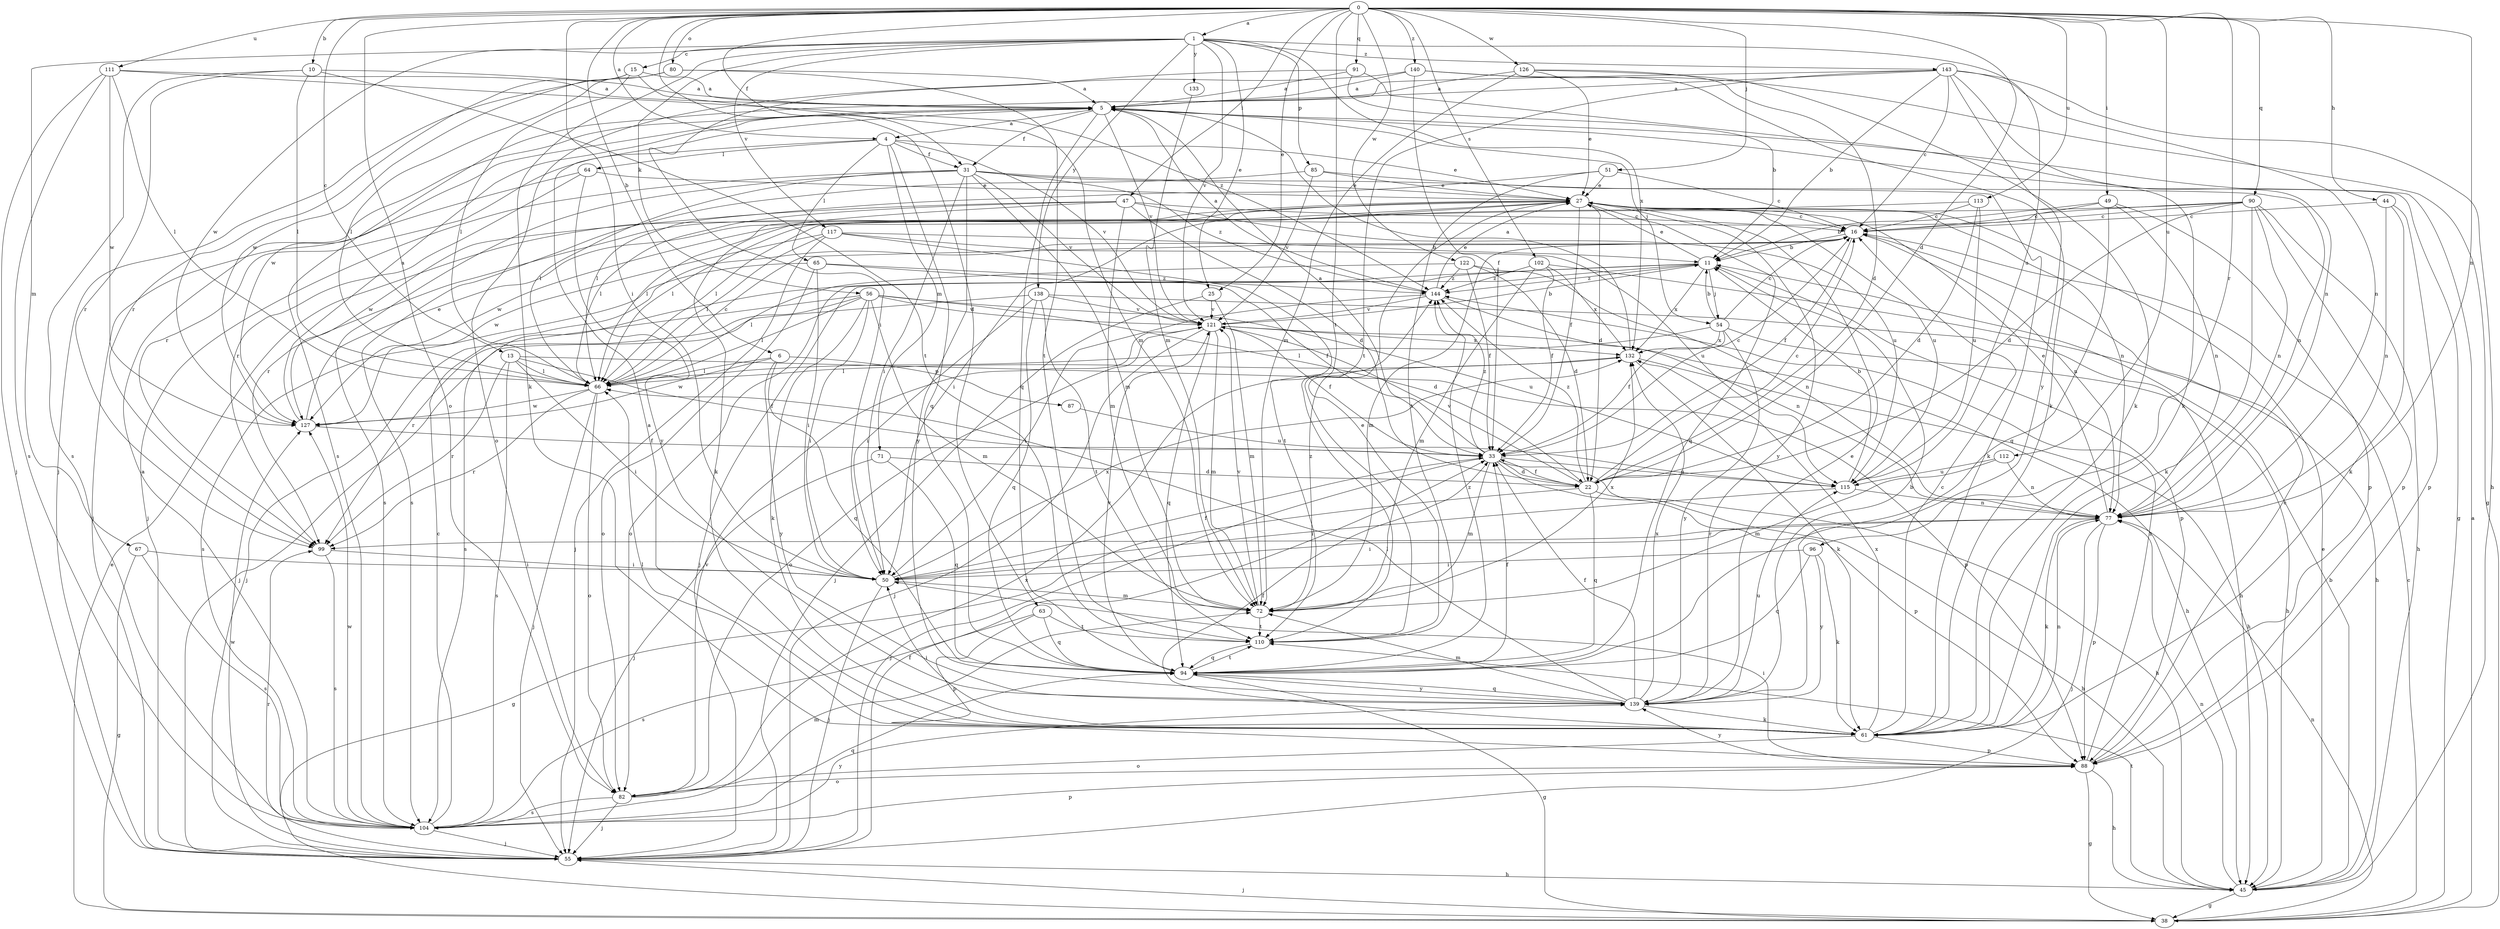 strict digraph  {
0;
1;
4;
5;
6;
10;
11;
13;
15;
16;
22;
25;
27;
31;
33;
38;
44;
45;
47;
49;
50;
51;
54;
55;
56;
61;
63;
64;
65;
66;
67;
71;
72;
77;
80;
82;
85;
87;
88;
90;
91;
94;
96;
99;
102;
104;
110;
111;
112;
113;
115;
117;
121;
122;
126;
127;
132;
133;
138;
139;
140;
143;
144;
0 -> 1  [label=a];
0 -> 4  [label=a];
0 -> 6  [label=b];
0 -> 10  [label=b];
0 -> 13  [label=c];
0 -> 22  [label=d];
0 -> 25  [label=e];
0 -> 31  [label=f];
0 -> 44  [label=h];
0 -> 47  [label=i];
0 -> 49  [label=i];
0 -> 50  [label=i];
0 -> 51  [label=j];
0 -> 63  [label=l];
0 -> 77  [label=n];
0 -> 80  [label=o];
0 -> 82  [label=o];
0 -> 90  [label=q];
0 -> 91  [label=q];
0 -> 96  [label=r];
0 -> 102  [label=s];
0 -> 110  [label=t];
0 -> 111  [label=u];
0 -> 112  [label=u];
0 -> 113  [label=u];
0 -> 122  [label=w];
0 -> 126  [label=w];
0 -> 140  [label=z];
1 -> 15  [label=c];
1 -> 25  [label=e];
1 -> 56  [label=k];
1 -> 61  [label=k];
1 -> 67  [label=m];
1 -> 85  [label=p];
1 -> 115  [label=u];
1 -> 117  [label=v];
1 -> 121  [label=v];
1 -> 127  [label=w];
1 -> 132  [label=x];
1 -> 133  [label=y];
1 -> 138  [label=y];
1 -> 143  [label=z];
4 -> 27  [label=e];
4 -> 31  [label=f];
4 -> 64  [label=l];
4 -> 65  [label=l];
4 -> 71  [label=m];
4 -> 94  [label=q];
4 -> 99  [label=r];
4 -> 121  [label=v];
5 -> 4  [label=a];
5 -> 31  [label=f];
5 -> 38  [label=g];
5 -> 54  [label=j];
5 -> 94  [label=q];
5 -> 121  [label=v];
5 -> 127  [label=w];
6 -> 66  [label=l];
6 -> 87  [label=p];
6 -> 94  [label=q];
6 -> 127  [label=w];
6 -> 139  [label=y];
10 -> 5  [label=a];
10 -> 66  [label=l];
10 -> 99  [label=r];
10 -> 104  [label=s];
10 -> 110  [label=t];
11 -> 27  [label=e];
11 -> 54  [label=j];
11 -> 55  [label=j];
11 -> 82  [label=o];
11 -> 88  [label=p];
11 -> 104  [label=s];
11 -> 132  [label=x];
11 -> 144  [label=z];
13 -> 33  [label=f];
13 -> 50  [label=i];
13 -> 66  [label=l];
13 -> 88  [label=p];
13 -> 99  [label=r];
13 -> 104  [label=s];
15 -> 5  [label=a];
15 -> 66  [label=l];
15 -> 72  [label=m];
15 -> 99  [label=r];
15 -> 127  [label=w];
16 -> 11  [label=b];
16 -> 33  [label=f];
16 -> 72  [label=m];
16 -> 77  [label=n];
22 -> 16  [label=c];
22 -> 33  [label=f];
22 -> 38  [label=g];
22 -> 45  [label=h];
22 -> 94  [label=q];
22 -> 121  [label=v];
22 -> 144  [label=z];
25 -> 55  [label=j];
25 -> 72  [label=m];
25 -> 121  [label=v];
27 -> 16  [label=c];
27 -> 22  [label=d];
27 -> 33  [label=f];
27 -> 50  [label=i];
27 -> 66  [label=l];
27 -> 77  [label=n];
27 -> 94  [label=q];
27 -> 99  [label=r];
27 -> 115  [label=u];
27 -> 139  [label=y];
31 -> 27  [label=e];
31 -> 50  [label=i];
31 -> 55  [label=j];
31 -> 66  [label=l];
31 -> 72  [label=m];
31 -> 77  [label=n];
31 -> 104  [label=s];
31 -> 121  [label=v];
31 -> 139  [label=y];
31 -> 144  [label=z];
33 -> 5  [label=a];
33 -> 16  [label=c];
33 -> 22  [label=d];
33 -> 45  [label=h];
33 -> 55  [label=j];
33 -> 72  [label=m];
33 -> 88  [label=p];
33 -> 115  [label=u];
33 -> 144  [label=z];
38 -> 5  [label=a];
38 -> 16  [label=c];
38 -> 27  [label=e];
38 -> 55  [label=j];
38 -> 77  [label=n];
44 -> 16  [label=c];
44 -> 61  [label=k];
44 -> 77  [label=n];
44 -> 88  [label=p];
45 -> 11  [label=b];
45 -> 27  [label=e];
45 -> 38  [label=g];
45 -> 77  [label=n];
45 -> 110  [label=t];
47 -> 16  [label=c];
47 -> 22  [label=d];
47 -> 61  [label=k];
47 -> 66  [label=l];
47 -> 72  [label=m];
47 -> 115  [label=u];
47 -> 127  [label=w];
49 -> 11  [label=b];
49 -> 16  [label=c];
49 -> 77  [label=n];
49 -> 88  [label=p];
49 -> 94  [label=q];
50 -> 33  [label=f];
50 -> 55  [label=j];
50 -> 72  [label=m];
50 -> 132  [label=x];
51 -> 16  [label=c];
51 -> 27  [label=e];
51 -> 66  [label=l];
51 -> 110  [label=t];
54 -> 11  [label=b];
54 -> 16  [label=c];
54 -> 33  [label=f];
54 -> 45  [label=h];
54 -> 66  [label=l];
54 -> 132  [label=x];
54 -> 139  [label=y];
55 -> 33  [label=f];
55 -> 45  [label=h];
55 -> 99  [label=r];
55 -> 127  [label=w];
56 -> 22  [label=d];
56 -> 50  [label=i];
56 -> 55  [label=j];
56 -> 61  [label=k];
56 -> 66  [label=l];
56 -> 72  [label=m];
56 -> 99  [label=r];
56 -> 115  [label=u];
56 -> 121  [label=v];
61 -> 5  [label=a];
61 -> 16  [label=c];
61 -> 33  [label=f];
61 -> 50  [label=i];
61 -> 66  [label=l];
61 -> 77  [label=n];
61 -> 82  [label=o];
61 -> 88  [label=p];
61 -> 132  [label=x];
63 -> 88  [label=p];
63 -> 94  [label=q];
63 -> 104  [label=s];
63 -> 110  [label=t];
64 -> 27  [label=e];
64 -> 55  [label=j];
64 -> 99  [label=r];
64 -> 139  [label=y];
65 -> 33  [label=f];
65 -> 50  [label=i];
65 -> 82  [label=o];
65 -> 104  [label=s];
65 -> 144  [label=z];
66 -> 16  [label=c];
66 -> 55  [label=j];
66 -> 82  [label=o];
66 -> 99  [label=r];
66 -> 127  [label=w];
67 -> 38  [label=g];
67 -> 50  [label=i];
67 -> 104  [label=s];
71 -> 22  [label=d];
71 -> 55  [label=j];
71 -> 94  [label=q];
72 -> 110  [label=t];
72 -> 121  [label=v];
72 -> 132  [label=x];
72 -> 144  [label=z];
77 -> 27  [label=e];
77 -> 50  [label=i];
77 -> 55  [label=j];
77 -> 61  [label=k];
77 -> 88  [label=p];
77 -> 99  [label=r];
80 -> 5  [label=a];
80 -> 55  [label=j];
80 -> 66  [label=l];
80 -> 110  [label=t];
82 -> 55  [label=j];
82 -> 104  [label=s];
82 -> 121  [label=v];
82 -> 132  [label=x];
85 -> 27  [label=e];
85 -> 61  [label=k];
85 -> 104  [label=s];
85 -> 121  [label=v];
87 -> 115  [label=u];
88 -> 16  [label=c];
88 -> 38  [label=g];
88 -> 45  [label=h];
88 -> 50  [label=i];
88 -> 82  [label=o];
88 -> 139  [label=y];
88 -> 144  [label=z];
90 -> 16  [label=c];
90 -> 22  [label=d];
90 -> 45  [label=h];
90 -> 61  [label=k];
90 -> 66  [label=l];
90 -> 77  [label=n];
90 -> 88  [label=p];
90 -> 127  [label=w];
91 -> 5  [label=a];
91 -> 11  [label=b];
91 -> 50  [label=i];
91 -> 77  [label=n];
94 -> 33  [label=f];
94 -> 38  [label=g];
94 -> 110  [label=t];
94 -> 121  [label=v];
94 -> 139  [label=y];
94 -> 144  [label=z];
96 -> 50  [label=i];
96 -> 61  [label=k];
96 -> 94  [label=q];
96 -> 139  [label=y];
99 -> 50  [label=i];
99 -> 104  [label=s];
102 -> 33  [label=f];
102 -> 45  [label=h];
102 -> 72  [label=m];
102 -> 132  [label=x];
102 -> 144  [label=z];
104 -> 5  [label=a];
104 -> 16  [label=c];
104 -> 55  [label=j];
104 -> 72  [label=m];
104 -> 88  [label=p];
104 -> 94  [label=q];
104 -> 127  [label=w];
104 -> 139  [label=y];
110 -> 27  [label=e];
110 -> 94  [label=q];
111 -> 5  [label=a];
111 -> 55  [label=j];
111 -> 66  [label=l];
111 -> 104  [label=s];
111 -> 127  [label=w];
111 -> 144  [label=z];
112 -> 72  [label=m];
112 -> 77  [label=n];
112 -> 115  [label=u];
113 -> 16  [label=c];
113 -> 22  [label=d];
113 -> 66  [label=l];
113 -> 115  [label=u];
115 -> 11  [label=b];
115 -> 50  [label=i];
115 -> 77  [label=n];
117 -> 11  [label=b];
117 -> 55  [label=j];
117 -> 66  [label=l];
117 -> 110  [label=t];
117 -> 115  [label=u];
117 -> 127  [label=w];
121 -> 11  [label=b];
121 -> 33  [label=f];
121 -> 45  [label=h];
121 -> 55  [label=j];
121 -> 72  [label=m];
121 -> 82  [label=o];
121 -> 94  [label=q];
121 -> 132  [label=x];
122 -> 22  [label=d];
122 -> 33  [label=f];
122 -> 66  [label=l];
122 -> 77  [label=n];
122 -> 144  [label=z];
126 -> 5  [label=a];
126 -> 22  [label=d];
126 -> 27  [label=e];
126 -> 61  [label=k];
126 -> 72  [label=m];
127 -> 5  [label=a];
127 -> 27  [label=e];
127 -> 33  [label=f];
132 -> 5  [label=a];
132 -> 45  [label=h];
132 -> 61  [label=k];
132 -> 66  [label=l];
133 -> 72  [label=m];
138 -> 45  [label=h];
138 -> 50  [label=i];
138 -> 55  [label=j];
138 -> 94  [label=q];
138 -> 110  [label=t];
138 -> 121  [label=v];
139 -> 11  [label=b];
139 -> 27  [label=e];
139 -> 33  [label=f];
139 -> 61  [label=k];
139 -> 66  [label=l];
139 -> 72  [label=m];
139 -> 94  [label=q];
139 -> 115  [label=u];
139 -> 132  [label=x];
140 -> 5  [label=a];
140 -> 33  [label=f];
140 -> 38  [label=g];
140 -> 61  [label=k];
140 -> 82  [label=o];
143 -> 5  [label=a];
143 -> 11  [label=b];
143 -> 16  [label=c];
143 -> 45  [label=h];
143 -> 61  [label=k];
143 -> 77  [label=n];
143 -> 104  [label=s];
143 -> 110  [label=t];
143 -> 139  [label=y];
144 -> 5  [label=a];
144 -> 27  [label=e];
144 -> 50  [label=i];
144 -> 77  [label=n];
144 -> 121  [label=v];
}
